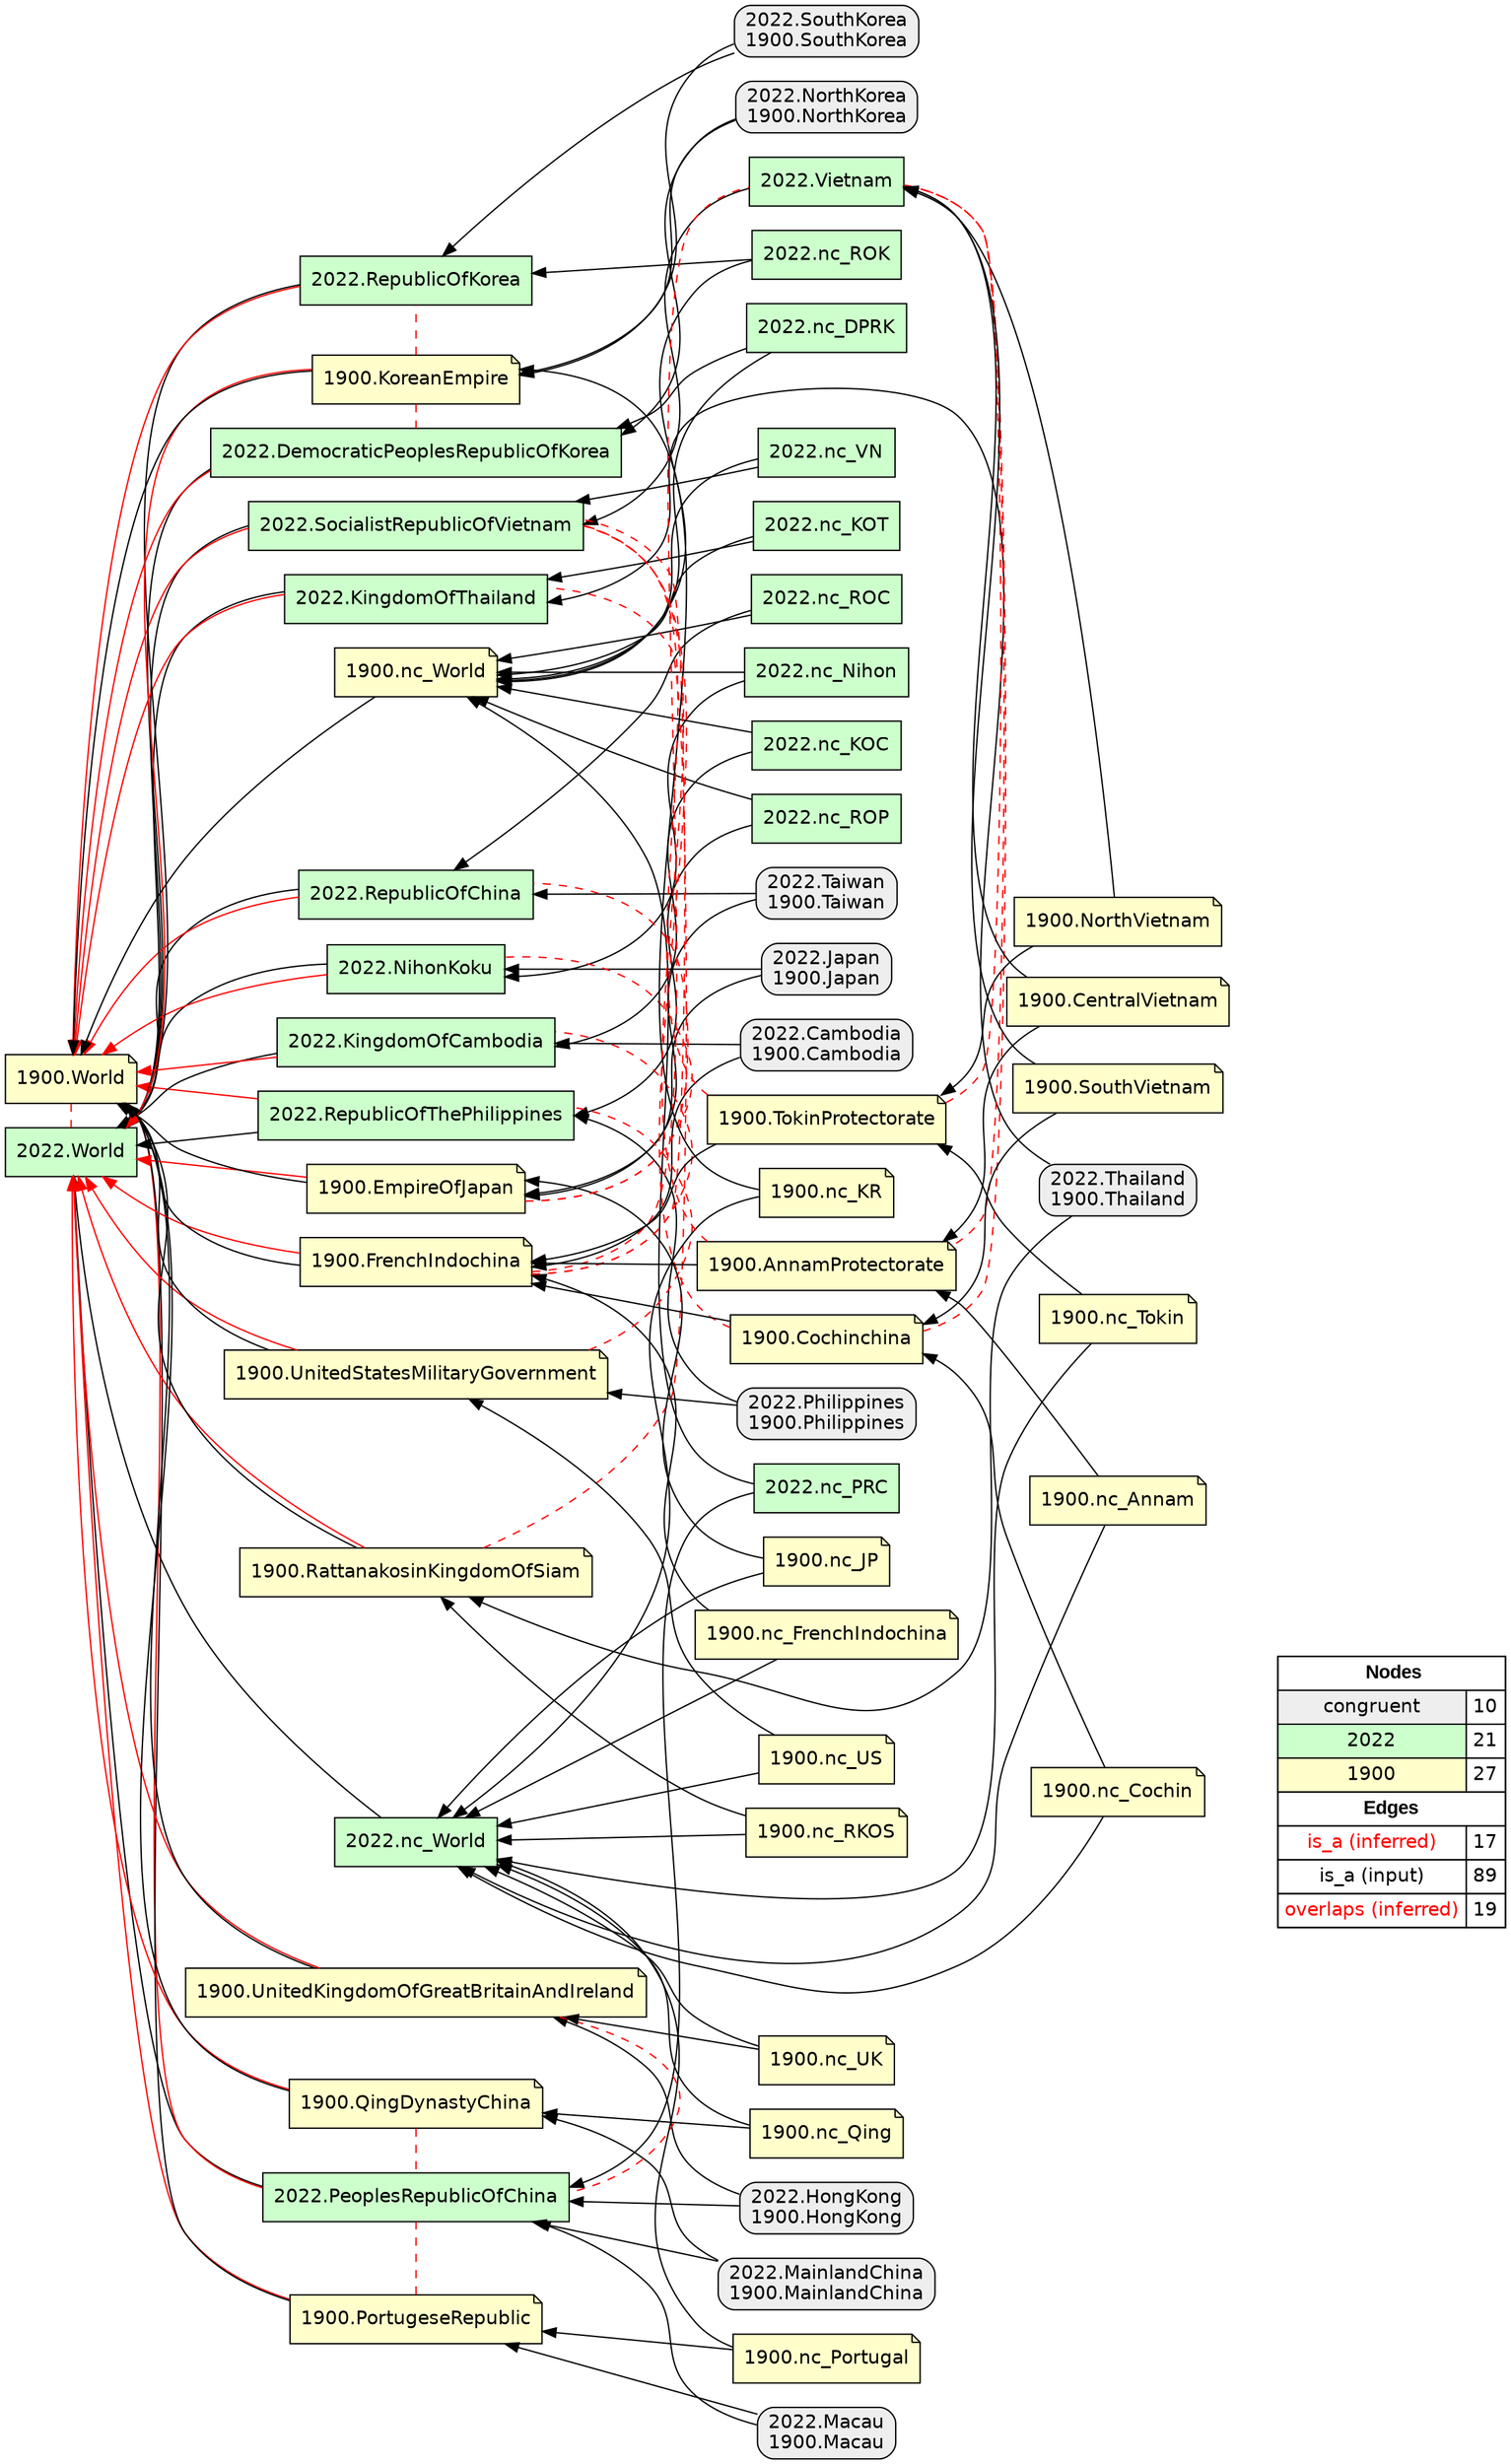 digraph{
rankdir=RL
node[shape=box style="filled,rounded" fillcolor="#EEEEEE" fontname="helvetica"] 
"2022.Thailand\n1900.Thailand"
"2022.NorthKorea\n1900.NorthKorea"
"2022.Macau\n1900.Macau"
"2022.HongKong\n1900.HongKong"
"2022.Japan\n1900.Japan"
"2022.Cambodia\n1900.Cambodia"
"2022.Philippines\n1900.Philippines"
"2022.MainlandChina\n1900.MainlandChina"
"2022.SouthKorea\n1900.SouthKorea"
"2022.Taiwan\n1900.Taiwan"
node[shape=box style=filled fillcolor="#CCFFCC" fontname="helvetica"] 
"2022.nc_VN"
"2022.SocialistRepublicOfVietnam"
"2022.DemocraticPeoplesRepublicOfKorea"
"2022.nc_World"
"2022.PeoplesRepublicOfChina"
"2022.nc_ROC"
"2022.nc_DPRK"
"2022.RepublicOfChina"
"2022.RepublicOfThePhilippines"
"2022.Vietnam"
"2022.NihonKoku"
"2022.World"
"2022.KingdomOfThailand"
"2022.nc_PRC"
"2022.RepublicOfKorea"
"2022.nc_ROK"
"2022.nc_KOC"
"2022.nc_KOT"
"2022.nc_Nihon"
"2022.nc_ROP"
"2022.KingdomOfCambodia"
node[shape=note style=filled fillcolor="#FFFFCC" fontname="helvetica"] 
"1900.PortugeseRepublic"
"1900.nc_Qing"
"1900.nc_RKOS"
"1900.nc_FrenchIndochina"
"1900.KoreanEmpire"
"1900.RattanakosinKingdomOfSiam"
"1900.UnitedStatesMilitaryGovernment"
"1900.nc_World"
"1900.nc_JP"
"1900.UnitedKingdomOfGreatBritainAndIreland"
"1900.nc_Annam"
"1900.nc_Tokin"
"1900.EmpireOfJapan"
"1900.Cochinchina"
"1900.nc_Cochin"
"1900.FrenchIndochina"
"1900.nc_KR"
"1900.NorthVietnam"
"1900.World"
"1900.nc_Portugal"
"1900.nc_UK"
"1900.nc_US"
"1900.TokinProtectorate"
"1900.CentralVietnam"
"1900.QingDynastyChina"
"1900.AnnamProtectorate"
"1900.SouthVietnam"
edge[arrowhead=normal style=solid color="#FF0000" constraint=true penwidth=1]
"1900.PortugeseRepublic" -> "2022.World"
"1900.UnitedStatesMilitaryGovernment" -> "2022.World"
"2022.KingdomOfThailand" -> "1900.World"
"1900.UnitedKingdomOfGreatBritainAndIreland" -> "2022.World"
"1900.EmpireOfJapan" -> "2022.World"
"2022.KingdomOfCambodia" -> "1900.World"
"1900.FrenchIndochina" -> "2022.World"
"2022.DemocraticPeoplesRepublicOfKorea" -> "1900.World"
"1900.KoreanEmpire" -> "2022.World"
"2022.RepublicOfThePhilippines" -> "1900.World"
"2022.NihonKoku" -> "1900.World"
"2022.RepublicOfKorea" -> "1900.World"
"2022.PeoplesRepublicOfChina" -> "1900.World"
"2022.RepublicOfChina" -> "1900.World"
"2022.SocialistRepublicOfVietnam" -> "1900.World"
"1900.QingDynastyChina" -> "2022.World"
"1900.RattanakosinKingdomOfSiam" -> "2022.World"
edge[arrowhead=normal style=solid color="#000000" constraint=true penwidth=1]
"2022.Macau\n1900.Macau" -> "2022.PeoplesRepublicOfChina"
"1900.nc_Portugal" -> "2022.nc_World"
"2022.nc_ROK" -> "1900.nc_World"
"2022.HongKong\n1900.HongKong" -> "1900.UnitedKingdomOfGreatBritainAndIreland"
"2022.nc_VN" -> "2022.SocialistRepublicOfVietnam"
"1900.nc_Qing" -> "1900.QingDynastyChina"
"1900.CentralVietnam" -> "2022.Vietnam"
"1900.QingDynastyChina" -> "1900.World"
"2022.Japan\n1900.Japan" -> "1900.EmpireOfJapan"
"2022.Taiwan\n1900.Taiwan" -> "1900.EmpireOfJapan"
"1900.UnitedKingdomOfGreatBritainAndIreland" -> "1900.World"
"2022.NorthKorea\n1900.NorthKorea" -> "2022.DemocraticPeoplesRepublicOfKorea"
"1900.KoreanEmpire" -> "1900.World"
"2022.nc_ROC" -> "2022.RepublicOfChina"
"1900.CentralVietnam" -> "1900.AnnamProtectorate"
"2022.Taiwan\n1900.Taiwan" -> "2022.RepublicOfChina"
"2022.nc_DPRK" -> "2022.DemocraticPeoplesRepublicOfKorea"
"1900.nc_RKOS" -> "1900.RattanakosinKingdomOfSiam"
"2022.nc_Nihon" -> "2022.NihonKoku"
"1900.UnitedStatesMilitaryGovernment" -> "1900.World"
"1900.SouthVietnam" -> "2022.Vietnam"
"2022.RepublicOfChina" -> "2022.World"
"2022.Philippines\n1900.Philippines" -> "2022.RepublicOfThePhilippines"
"2022.SocialistRepublicOfVietnam" -> "2022.World"
"2022.nc_KOT" -> "2022.KingdomOfThailand"
"2022.SouthKorea\n1900.SouthKorea" -> "1900.KoreanEmpire"
"2022.nc_VN" -> "1900.nc_World"
"1900.nc_Tokin" -> "1900.TokinProtectorate"
"1900.nc_KR" -> "1900.KoreanEmpire"
"1900.NorthVietnam" -> "1900.TokinProtectorate"
"2022.KingdomOfCambodia" -> "2022.World"
"2022.Cambodia\n1900.Cambodia" -> "1900.FrenchIndochina"
"2022.Japan\n1900.Japan" -> "2022.NihonKoku"
"2022.SouthKorea\n1900.SouthKorea" -> "2022.RepublicOfKorea"
"1900.nc_UK" -> "2022.nc_World"
"1900.nc_Cochin" -> "1900.Cochinchina"
"2022.nc_ROC" -> "1900.nc_World"
"1900.nc_US" -> "1900.UnitedStatesMilitaryGovernment"
"2022.Philippines\n1900.Philippines" -> "1900.UnitedStatesMilitaryGovernment"
"2022.MainlandChina\n1900.MainlandChina" -> "1900.QingDynastyChina"
"1900.nc_Qing" -> "2022.nc_World"
"1900.nc_JP" -> "2022.nc_World"
"2022.Cambodia\n1900.Cambodia" -> "2022.KingdomOfCambodia"
"2022.Thailand\n1900.Thailand" -> "2022.KingdomOfThailand"
"2022.DemocraticPeoplesRepublicOfKorea" -> "2022.World"
"1900.nc_World" -> "1900.World"
"1900.nc_Portugal" -> "1900.PortugeseRepublic"
"1900.TokinProtectorate" -> "1900.FrenchIndochina"
"1900.nc_UK" -> "1900.UnitedKingdomOfGreatBritainAndIreland"
"2022.NihonKoku" -> "2022.World"
"1900.nc_KR" -> "2022.nc_World"
"2022.MainlandChina\n1900.MainlandChina" -> "2022.PeoplesRepublicOfChina"
"1900.RattanakosinKingdomOfSiam" -> "1900.World"
"2022.nc_ROK" -> "2022.RepublicOfKorea"
"1900.nc_FrenchIndochina" -> "1900.FrenchIndochina"
"1900.Cochinchina" -> "1900.FrenchIndochina"
"2022.nc_ROP" -> "2022.RepublicOfThePhilippines"
"1900.PortugeseRepublic" -> "1900.World"
"1900.nc_US" -> "2022.nc_World"
"2022.nc_ROP" -> "1900.nc_World"
"2022.nc_KOC" -> "1900.nc_World"
"1900.AnnamProtectorate" -> "1900.FrenchIndochina"
"2022.nc_World" -> "2022.World"
"2022.nc_PRC" -> "1900.nc_World"
"1900.NorthVietnam" -> "2022.Vietnam"
"2022.Vietnam" -> "2022.SocialistRepublicOfVietnam"
"1900.FrenchIndochina" -> "1900.World"
"2022.RepublicOfThePhilippines" -> "2022.World"
"1900.nc_JP" -> "1900.EmpireOfJapan"
"2022.nc_Nihon" -> "1900.nc_World"
"1900.nc_FrenchIndochina" -> "2022.nc_World"
"2022.PeoplesRepublicOfChina" -> "2022.World"
"2022.nc_DPRK" -> "1900.nc_World"
"2022.nc_KOT" -> "1900.nc_World"
"1900.EmpireOfJapan" -> "1900.World"
"1900.SouthVietnam" -> "1900.Cochinchina"
"1900.nc_Tokin" -> "2022.nc_World"
"2022.HongKong\n1900.HongKong" -> "2022.PeoplesRepublicOfChina"
"1900.nc_RKOS" -> "2022.nc_World"
"2022.Thailand\n1900.Thailand" -> "1900.RattanakosinKingdomOfSiam"
"1900.nc_Cochin" -> "2022.nc_World"
"1900.nc_Annam" -> "1900.AnnamProtectorate"
"1900.nc_Annam" -> "2022.nc_World"
"2022.NorthKorea\n1900.NorthKorea" -> "1900.KoreanEmpire"
"2022.Macau\n1900.Macau" -> "1900.PortugeseRepublic"
"2022.nc_KOC" -> "2022.KingdomOfCambodia"
"2022.KingdomOfThailand" -> "2022.World"
"2022.nc_PRC" -> "2022.PeoplesRepublicOfChina"
"2022.RepublicOfKorea" -> "2022.World"
edge[arrowhead=normal style=dotted color="#000000" constraint=true penwidth=1]
edge[arrowhead=none style=dashed color="#FF0000" constraint=false penwidth=1]
"1900.KoreanEmpire" -> "2022.DemocraticPeoplesRepublicOfKorea"
"1900.PortugeseRepublic" -> "2022.PeoplesRepublicOfChina"
"1900.TokinProtectorate" -> "2022.SocialistRepublicOfVietnam"
"1900.AnnamProtectorate" -> "2022.Vietnam"
"1900.EmpireOfJapan" -> "2022.NihonKoku"
"1900.FrenchIndochina" -> "2022.KingdomOfCambodia"
"1900.World" -> "2022.World"
"1900.UnitedKingdomOfGreatBritainAndIreland" -> "2022.PeoplesRepublicOfChina"
"1900.KoreanEmpire" -> "2022.RepublicOfKorea"
"1900.EmpireOfJapan" -> "2022.RepublicOfChina"
"1900.Cochinchina" -> "2022.Vietnam"
"1900.AnnamProtectorate" -> "2022.SocialistRepublicOfVietnam"
"1900.QingDynastyChina" -> "2022.PeoplesRepublicOfChina"
"1900.FrenchIndochina" -> "2022.Vietnam"
"1900.UnitedStatesMilitaryGovernment" -> "2022.RepublicOfThePhilippines"
"1900.RattanakosinKingdomOfSiam" -> "2022.KingdomOfThailand"
"1900.Cochinchina" -> "2022.SocialistRepublicOfVietnam"
"1900.TokinProtectorate" -> "2022.Vietnam"
"1900.FrenchIndochina" -> "2022.SocialistRepublicOfVietnam"
node[shape=box] 
{rank=source Legend [fillcolor= white margin=0 label=< 
 <TABLE BORDER="0" CELLBORDER="1" CELLSPACING="0" CELLPADDING="4"> 
<TR> <TD COLSPAN="2"><font face="Arial Black"> Nodes</font></TD> </TR> 
<TR> 
 <TD bgcolor="#EEEEEE" fontname="helvetica">congruent</TD> 
 <TD>10</TD> 
 </TR> 
<TR> 
 <TD bgcolor="#CCFFCC" fontname="helvetica">2022</TD> 
 <TD>21</TD> 
 </TR> 
<TR> 
 <TD bgcolor="#FFFFCC" fontname="helvetica">1900</TD> 
 <TD>27</TD> 
 </TR> 
<TR> <TD COLSPAN="2"><font face = "Arial Black"> Edges </font></TD> </TR> 
<TR> 
 <TD><font color ="#FF0000">is_a (inferred)</font></TD><TD>17</TD>
</TR>
<TR> 
 <TD><font color ="#000000">is_a (input)</font></TD><TD>89</TD>
</TR>
<TR> 
 <TD><font color ="#FF0000">overlaps (inferred)</font></TD><TD>19</TD>
</TR>
</TABLE> 
 >] } 
}